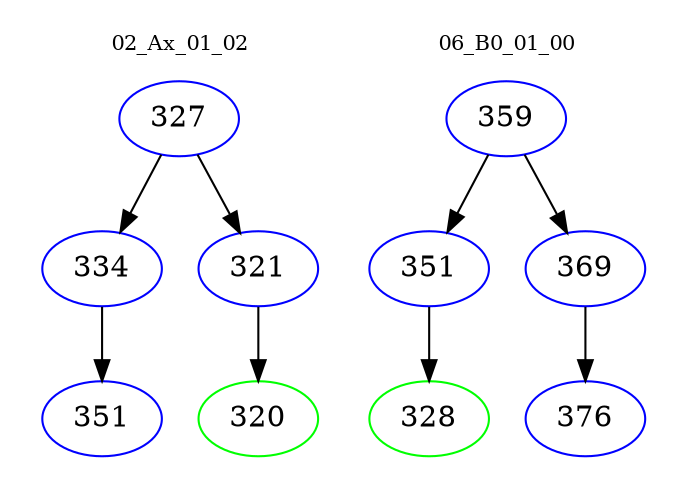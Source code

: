 digraph{
subgraph cluster_0 {
color = white
label = "02_Ax_01_02";
fontsize=10;
T0_327 [label="327", color="blue"]
T0_327 -> T0_334 [color="black"]
T0_334 [label="334", color="blue"]
T0_334 -> T0_351 [color="black"]
T0_351 [label="351", color="blue"]
T0_327 -> T0_321 [color="black"]
T0_321 [label="321", color="blue"]
T0_321 -> T0_320 [color="black"]
T0_320 [label="320", color="green"]
}
subgraph cluster_1 {
color = white
label = "06_B0_01_00";
fontsize=10;
T1_359 [label="359", color="blue"]
T1_359 -> T1_351 [color="black"]
T1_351 [label="351", color="blue"]
T1_351 -> T1_328 [color="black"]
T1_328 [label="328", color="green"]
T1_359 -> T1_369 [color="black"]
T1_369 [label="369", color="blue"]
T1_369 -> T1_376 [color="black"]
T1_376 [label="376", color="blue"]
}
}
